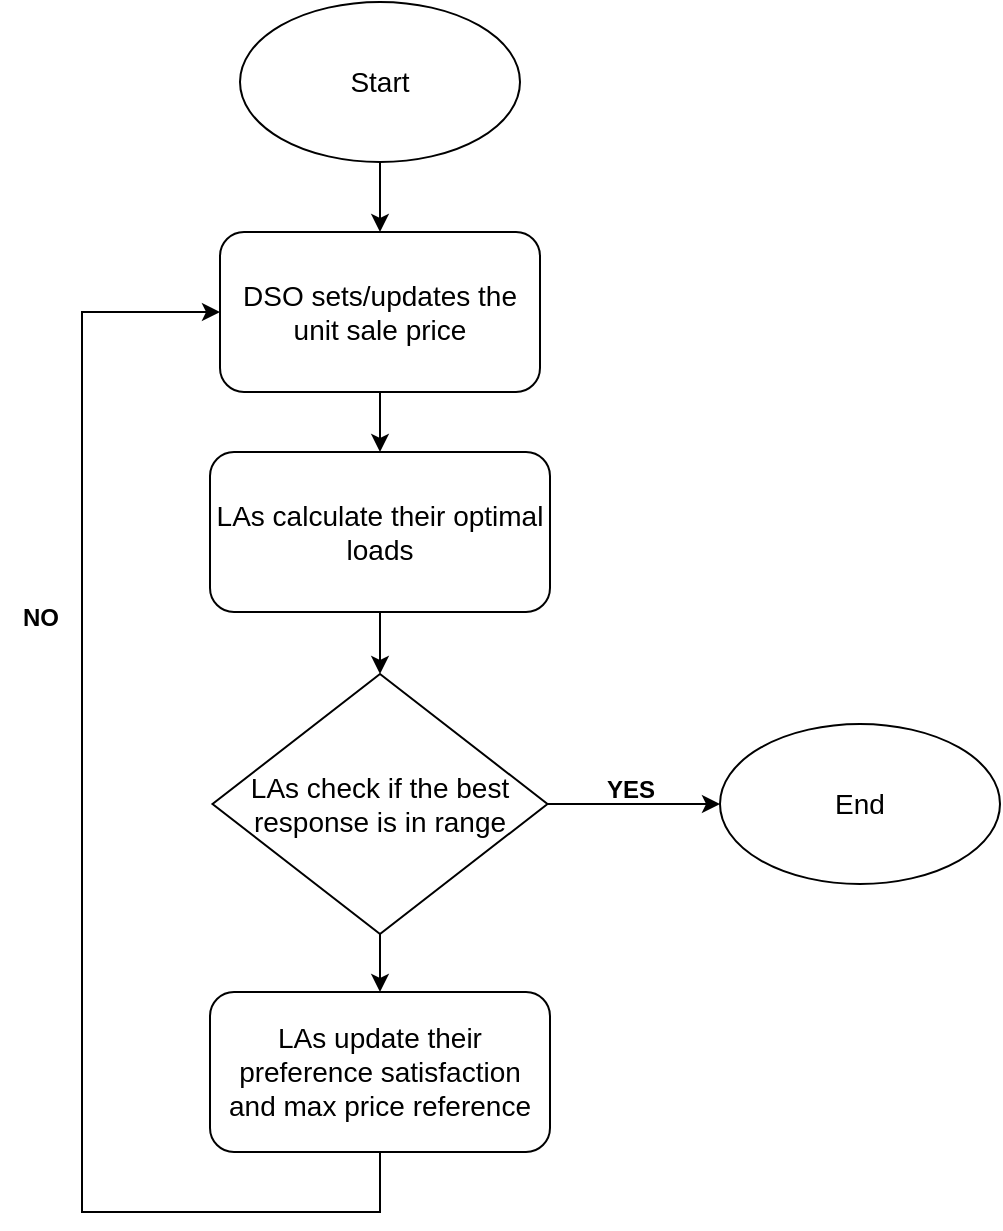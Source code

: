 <mxfile version="21.2.9" type="device">
  <diagram id="C5RBs43oDa-KdzZeNtuy" name="Page-1">
    <mxGraphModel dx="945" dy="1742" grid="1" gridSize="10" guides="1" tooltips="1" connect="1" arrows="1" fold="1" page="1" pageScale="1" pageWidth="827" pageHeight="1169" math="0" shadow="0">
      <root>
        <mxCell id="WIyWlLk6GJQsqaUBKTNV-0" />
        <mxCell id="WIyWlLk6GJQsqaUBKTNV-1" parent="WIyWlLk6GJQsqaUBKTNV-0" />
        <mxCell id="zyK4HDJ1IcVAAi-cw1nq-1" style="edgeStyle=orthogonalEdgeStyle;rounded=0;orthogonalLoop=1;jettySize=auto;html=1;exitX=0.5;exitY=1;exitDx=0;exitDy=0;" parent="WIyWlLk6GJQsqaUBKTNV-1" source="WIyWlLk6GJQsqaUBKTNV-3" target="WIyWlLk6GJQsqaUBKTNV-7" edge="1">
          <mxGeometry relative="1" as="geometry" />
        </mxCell>
        <mxCell id="WIyWlLk6GJQsqaUBKTNV-3" value="&lt;font style=&quot;font-size: 14px;&quot;&gt;DSO sets/updates the unit sale price&lt;/font&gt;" style="rounded=1;whiteSpace=wrap;html=1;fontSize=12;glass=0;strokeWidth=1;shadow=0;" parent="WIyWlLk6GJQsqaUBKTNV-1" vertex="1">
          <mxGeometry x="150" y="80" width="160" height="80" as="geometry" />
        </mxCell>
        <mxCell id="Rid-ScelcIK9hhLKP4Tu-4" style="edgeStyle=orthogonalEdgeStyle;rounded=0;orthogonalLoop=1;jettySize=auto;html=1;exitX=0.5;exitY=1;exitDx=0;exitDy=0;entryX=0.5;entryY=0;entryDx=0;entryDy=0;" parent="WIyWlLk6GJQsqaUBKTNV-1" source="WIyWlLk6GJQsqaUBKTNV-7" target="Rid-ScelcIK9hhLKP4Tu-2" edge="1">
          <mxGeometry relative="1" as="geometry" />
        </mxCell>
        <mxCell id="WIyWlLk6GJQsqaUBKTNV-7" value="&lt;font style=&quot;font-size: 14px;&quot;&gt;LAs calculate their optimal loads&lt;/font&gt;" style="rounded=1;whiteSpace=wrap;html=1;fontSize=12;glass=0;strokeWidth=1;shadow=0;" parent="WIyWlLk6GJQsqaUBKTNV-1" vertex="1">
          <mxGeometry x="145" y="190" width="170" height="80" as="geometry" />
        </mxCell>
        <mxCell id="zyK4HDJ1IcVAAi-cw1nq-2" style="edgeStyle=orthogonalEdgeStyle;rounded=0;orthogonalLoop=1;jettySize=auto;html=1;entryX=0;entryY=0.5;entryDx=0;entryDy=0;exitX=0.5;exitY=1;exitDx=0;exitDy=0;" parent="WIyWlLk6GJQsqaUBKTNV-1" source="Rid-ScelcIK9hhLKP4Tu-14" target="WIyWlLk6GJQsqaUBKTNV-3" edge="1">
          <mxGeometry relative="1" as="geometry">
            <mxPoint x="230" y="600" as="sourcePoint" />
            <mxPoint x="80" y="116" as="targetPoint" />
            <Array as="points">
              <mxPoint x="230" y="570" />
              <mxPoint x="81" y="570" />
              <mxPoint x="81" y="120" />
            </Array>
          </mxGeometry>
        </mxCell>
        <mxCell id="Rid-ScelcIK9hhLKP4Tu-1" style="edgeStyle=orthogonalEdgeStyle;rounded=0;orthogonalLoop=1;jettySize=auto;html=1;entryX=0.5;entryY=0;entryDx=0;entryDy=0;" parent="WIyWlLk6GJQsqaUBKTNV-1" source="Rid-ScelcIK9hhLKP4Tu-0" target="WIyWlLk6GJQsqaUBKTNV-3" edge="1">
          <mxGeometry relative="1" as="geometry" />
        </mxCell>
        <mxCell id="Rid-ScelcIK9hhLKP4Tu-0" value="&lt;font style=&quot;font-size: 14px;&quot;&gt;Start&lt;/font&gt;" style="ellipse;whiteSpace=wrap;html=1;" parent="WIyWlLk6GJQsqaUBKTNV-1" vertex="1">
          <mxGeometry x="160" y="-35" width="140" height="80" as="geometry" />
        </mxCell>
        <mxCell id="Rid-ScelcIK9hhLKP4Tu-6" style="edgeStyle=orthogonalEdgeStyle;rounded=0;orthogonalLoop=1;jettySize=auto;html=1;exitX=1;exitY=0.5;exitDx=0;exitDy=0;entryX=0;entryY=0.5;entryDx=0;entryDy=0;" parent="WIyWlLk6GJQsqaUBKTNV-1" source="Rid-ScelcIK9hhLKP4Tu-2" target="Rid-ScelcIK9hhLKP4Tu-12" edge="1">
          <mxGeometry relative="1" as="geometry">
            <mxPoint x="400" y="385" as="targetPoint" />
          </mxGeometry>
        </mxCell>
        <mxCell id="Rid-ScelcIK9hhLKP4Tu-13" style="edgeStyle=orthogonalEdgeStyle;rounded=0;orthogonalLoop=1;jettySize=auto;html=1;exitX=0.5;exitY=1;exitDx=0;exitDy=0;entryX=0.5;entryY=0;entryDx=0;entryDy=0;" parent="WIyWlLk6GJQsqaUBKTNV-1" source="Rid-ScelcIK9hhLKP4Tu-2" target="Rid-ScelcIK9hhLKP4Tu-14" edge="1">
          <mxGeometry relative="1" as="geometry">
            <mxPoint x="230.5" y="510" as="targetPoint" />
          </mxGeometry>
        </mxCell>
        <mxCell id="Rid-ScelcIK9hhLKP4Tu-2" value="&lt;font style=&quot;font-size: 14px;&quot;&gt;LAs check if the best&lt;br&gt;response is in range&lt;/font&gt;" style="rhombus;whiteSpace=wrap;html=1;" parent="WIyWlLk6GJQsqaUBKTNV-1" vertex="1">
          <mxGeometry x="146.25" y="301" width="167.5" height="130" as="geometry" />
        </mxCell>
        <mxCell id="Rid-ScelcIK9hhLKP4Tu-9" value="&lt;b&gt;YES&lt;/b&gt;" style="text;html=1;align=center;verticalAlign=middle;resizable=0;points=[];autosize=1;strokeColor=none;fillColor=none;" parent="WIyWlLk6GJQsqaUBKTNV-1" vertex="1">
          <mxGeometry x="330" y="344" width="50" height="30" as="geometry" />
        </mxCell>
        <mxCell id="Rid-ScelcIK9hhLKP4Tu-11" value="&lt;b&gt;NO&lt;/b&gt;" style="text;html=1;align=center;verticalAlign=middle;resizable=0;points=[];autosize=1;strokeColor=none;fillColor=none;" parent="WIyWlLk6GJQsqaUBKTNV-1" vertex="1">
          <mxGeometry x="40" y="258" width="40" height="30" as="geometry" />
        </mxCell>
        <mxCell id="Rid-ScelcIK9hhLKP4Tu-12" value="&lt;font style=&quot;font-size: 14px;&quot;&gt;End&lt;br&gt;&lt;/font&gt;" style="ellipse;whiteSpace=wrap;html=1;" parent="WIyWlLk6GJQsqaUBKTNV-1" vertex="1">
          <mxGeometry x="400" y="326" width="140" height="80" as="geometry" />
        </mxCell>
        <mxCell id="Rid-ScelcIK9hhLKP4Tu-14" value="&lt;font style=&quot;font-size: 14px;&quot;&gt;LAs update their preference satisfaction and max price reference&lt;/font&gt;" style="rounded=1;whiteSpace=wrap;html=1;fontSize=12;glass=0;strokeWidth=1;shadow=0;" parent="WIyWlLk6GJQsqaUBKTNV-1" vertex="1">
          <mxGeometry x="145" y="460" width="170" height="80" as="geometry" />
        </mxCell>
      </root>
    </mxGraphModel>
  </diagram>
</mxfile>
